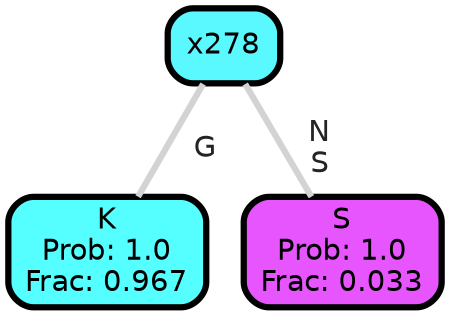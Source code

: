 graph Tree {
node [shape=box, style="filled, rounded",color="black",penwidth="3",fontcolor="black",                 fontname=helvetica] ;
graph [ranksep="0 equally", splines=straight,                 bgcolor=transparent, dpi=200] ;
edge [fontname=helvetica, fontweight=bold,fontcolor=grey14,color=lightgray] ;
0 [label="K
Prob: 1.0
Frac: 0.967", fillcolor="#55ffff"] ;
1 [label="x278", fillcolor="#59f9ff"] ;
2 [label="S
Prob: 1.0
Frac: 0.033", fillcolor="#e755ff"] ;
1 -- 0 [label=" G",penwidth=3] ;
1 -- 2 [label=" N\n S",penwidth=3] ;
{rank = same;}}